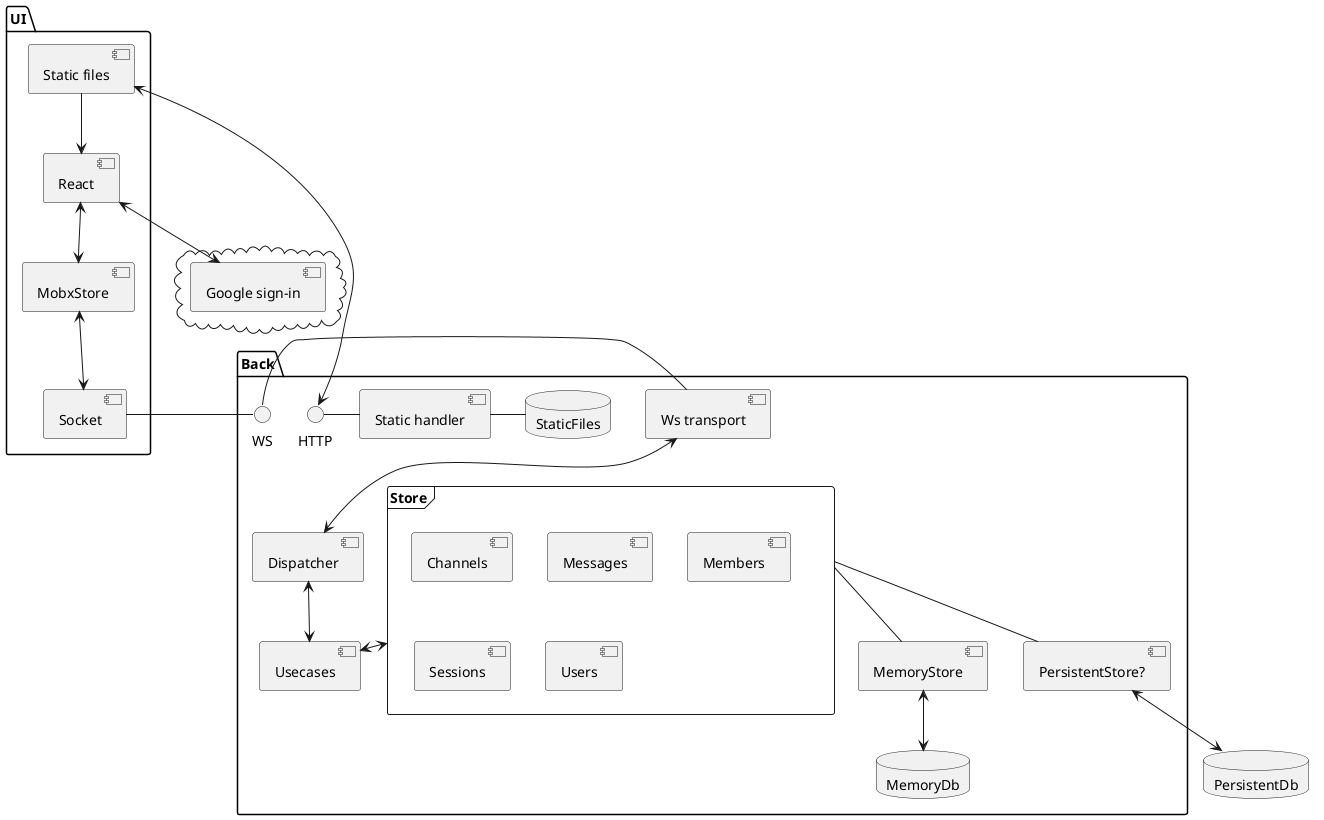 @startuml
package "Back" {
  WS - [Ws transport]
  [Ws transport] <--> [Dispatcher]
  frame "Store" {
    [Channels]
    [Messages]
    [Members]
    [Sessions]
    [Users]
  }

  Store -- [MemoryStore]
  Store -- [PersistentStore?]
  [Dispatcher] <--> [Usecases]
  Store <--> [Usecases]
  HTTP - [Static handler]
  [Static handler] - StaticFiles
  database "StaticFiles" {
  }
 database "MemoryDb" {
 }

}

package "UI" {
  [Static files] <--> HTTP
  [Socket]- WS
  [Static files] --> [React]
  [React] <--> [MobxStore]
  [MobxStore] <--> [Socket]
}

cloud {
  [Google sign-in]
}



database "PersistentDb" {
}



[React] <--> [Google sign-in]
[MemoryStore] <--> MemoryDb
[PersistentStore?] <--> PersistentDb

@enduml